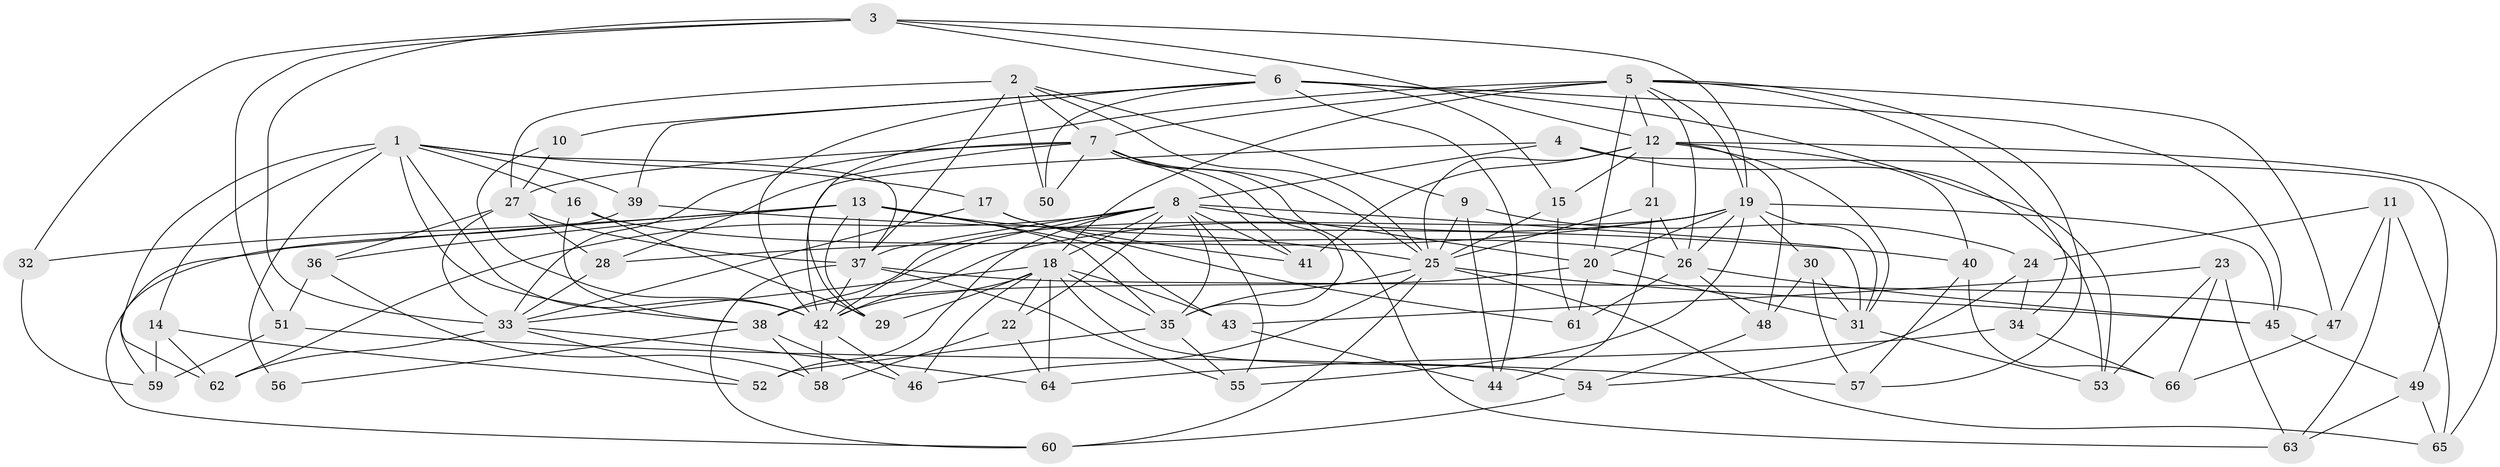 // original degree distribution, {4: 1.0}
// Generated by graph-tools (version 1.1) at 2025/38/03/09/25 02:38:17]
// undirected, 66 vertices, 179 edges
graph export_dot {
graph [start="1"]
  node [color=gray90,style=filled];
  1;
  2;
  3;
  4;
  5;
  6;
  7;
  8;
  9;
  10;
  11;
  12;
  13;
  14;
  15;
  16;
  17;
  18;
  19;
  20;
  21;
  22;
  23;
  24;
  25;
  26;
  27;
  28;
  29;
  30;
  31;
  32;
  33;
  34;
  35;
  36;
  37;
  38;
  39;
  40;
  41;
  42;
  43;
  44;
  45;
  46;
  47;
  48;
  49;
  50;
  51;
  52;
  53;
  54;
  55;
  56;
  57;
  58;
  59;
  60;
  61;
  62;
  63;
  64;
  65;
  66;
  1 -- 14 [weight=1.0];
  1 -- 16 [weight=1.0];
  1 -- 17 [weight=1.0];
  1 -- 37 [weight=2.0];
  1 -- 38 [weight=1.0];
  1 -- 39 [weight=1.0];
  1 -- 42 [weight=1.0];
  1 -- 56 [weight=3.0];
  1 -- 62 [weight=1.0];
  2 -- 7 [weight=1.0];
  2 -- 9 [weight=1.0];
  2 -- 25 [weight=1.0];
  2 -- 27 [weight=2.0];
  2 -- 37 [weight=1.0];
  2 -- 50 [weight=2.0];
  3 -- 6 [weight=1.0];
  3 -- 12 [weight=3.0];
  3 -- 19 [weight=1.0];
  3 -- 32 [weight=1.0];
  3 -- 33 [weight=3.0];
  3 -- 51 [weight=1.0];
  4 -- 8 [weight=1.0];
  4 -- 42 [weight=1.0];
  4 -- 49 [weight=1.0];
  4 -- 53 [weight=1.0];
  5 -- 7 [weight=1.0];
  5 -- 12 [weight=1.0];
  5 -- 18 [weight=2.0];
  5 -- 19 [weight=1.0];
  5 -- 20 [weight=2.0];
  5 -- 26 [weight=1.0];
  5 -- 29 [weight=1.0];
  5 -- 34 [weight=1.0];
  5 -- 47 [weight=1.0];
  5 -- 57 [weight=1.0];
  6 -- 10 [weight=1.0];
  6 -- 15 [weight=1.0];
  6 -- 39 [weight=1.0];
  6 -- 42 [weight=1.0];
  6 -- 44 [weight=1.0];
  6 -- 45 [weight=2.0];
  6 -- 50 [weight=1.0];
  6 -- 53 [weight=1.0];
  7 -- 25 [weight=1.0];
  7 -- 27 [weight=1.0];
  7 -- 28 [weight=1.0];
  7 -- 33 [weight=1.0];
  7 -- 35 [weight=1.0];
  7 -- 41 [weight=1.0];
  7 -- 50 [weight=1.0];
  7 -- 63 [weight=1.0];
  8 -- 18 [weight=1.0];
  8 -- 20 [weight=1.0];
  8 -- 22 [weight=1.0];
  8 -- 31 [weight=1.0];
  8 -- 35 [weight=1.0];
  8 -- 37 [weight=1.0];
  8 -- 41 [weight=1.0];
  8 -- 42 [weight=1.0];
  8 -- 52 [weight=1.0];
  8 -- 55 [weight=1.0];
  8 -- 62 [weight=1.0];
  9 -- 24 [weight=1.0];
  9 -- 25 [weight=1.0];
  9 -- 44 [weight=1.0];
  10 -- 27 [weight=2.0];
  10 -- 42 [weight=1.0];
  11 -- 24 [weight=1.0];
  11 -- 47 [weight=1.0];
  11 -- 63 [weight=1.0];
  11 -- 65 [weight=1.0];
  12 -- 15 [weight=1.0];
  12 -- 21 [weight=1.0];
  12 -- 25 [weight=1.0];
  12 -- 31 [weight=1.0];
  12 -- 40 [weight=1.0];
  12 -- 41 [weight=1.0];
  12 -- 48 [weight=1.0];
  12 -- 65 [weight=1.0];
  13 -- 25 [weight=1.0];
  13 -- 29 [weight=1.0];
  13 -- 32 [weight=2.0];
  13 -- 35 [weight=2.0];
  13 -- 36 [weight=1.0];
  13 -- 37 [weight=1.0];
  13 -- 43 [weight=1.0];
  13 -- 60 [weight=1.0];
  14 -- 52 [weight=1.0];
  14 -- 59 [weight=1.0];
  14 -- 62 [weight=1.0];
  15 -- 25 [weight=1.0];
  15 -- 61 [weight=1.0];
  16 -- 26 [weight=1.0];
  16 -- 29 [weight=1.0];
  16 -- 38 [weight=1.0];
  17 -- 33 [weight=1.0];
  17 -- 41 [weight=1.0];
  17 -- 61 [weight=1.0];
  18 -- 22 [weight=1.0];
  18 -- 29 [weight=1.0];
  18 -- 33 [weight=1.0];
  18 -- 35 [weight=1.0];
  18 -- 42 [weight=1.0];
  18 -- 43 [weight=1.0];
  18 -- 46 [weight=1.0];
  18 -- 54 [weight=1.0];
  18 -- 64 [weight=1.0];
  19 -- 20 [weight=1.0];
  19 -- 26 [weight=2.0];
  19 -- 28 [weight=1.0];
  19 -- 30 [weight=1.0];
  19 -- 31 [weight=1.0];
  19 -- 38 [weight=1.0];
  19 -- 42 [weight=1.0];
  19 -- 45 [weight=1.0];
  19 -- 55 [weight=1.0];
  20 -- 31 [weight=1.0];
  20 -- 38 [weight=2.0];
  20 -- 61 [weight=1.0];
  21 -- 25 [weight=1.0];
  21 -- 26 [weight=1.0];
  21 -- 44 [weight=1.0];
  22 -- 58 [weight=1.0];
  22 -- 64 [weight=1.0];
  23 -- 43 [weight=1.0];
  23 -- 53 [weight=1.0];
  23 -- 63 [weight=1.0];
  23 -- 66 [weight=1.0];
  24 -- 34 [weight=1.0];
  24 -- 54 [weight=1.0];
  25 -- 35 [weight=1.0];
  25 -- 45 [weight=1.0];
  25 -- 46 [weight=1.0];
  25 -- 60 [weight=1.0];
  25 -- 65 [weight=1.0];
  26 -- 45 [weight=1.0];
  26 -- 48 [weight=1.0];
  26 -- 61 [weight=1.0];
  27 -- 28 [weight=1.0];
  27 -- 33 [weight=2.0];
  27 -- 36 [weight=1.0];
  27 -- 37 [weight=1.0];
  28 -- 33 [weight=1.0];
  30 -- 31 [weight=1.0];
  30 -- 48 [weight=1.0];
  30 -- 57 [weight=1.0];
  31 -- 53 [weight=1.0];
  32 -- 59 [weight=1.0];
  33 -- 52 [weight=1.0];
  33 -- 62 [weight=1.0];
  33 -- 64 [weight=1.0];
  34 -- 64 [weight=1.0];
  34 -- 66 [weight=1.0];
  35 -- 52 [weight=1.0];
  35 -- 55 [weight=1.0];
  36 -- 51 [weight=1.0];
  36 -- 58 [weight=1.0];
  37 -- 42 [weight=1.0];
  37 -- 47 [weight=1.0];
  37 -- 55 [weight=1.0];
  37 -- 60 [weight=1.0];
  38 -- 46 [weight=1.0];
  38 -- 56 [weight=1.0];
  38 -- 58 [weight=1.0];
  39 -- 40 [weight=1.0];
  39 -- 59 [weight=1.0];
  40 -- 57 [weight=1.0];
  40 -- 66 [weight=1.0];
  42 -- 46 [weight=1.0];
  42 -- 58 [weight=1.0];
  43 -- 44 [weight=1.0];
  45 -- 49 [weight=1.0];
  47 -- 66 [weight=1.0];
  48 -- 54 [weight=1.0];
  49 -- 63 [weight=1.0];
  49 -- 65 [weight=1.0];
  51 -- 57 [weight=1.0];
  51 -- 59 [weight=1.0];
  54 -- 60 [weight=1.0];
}
